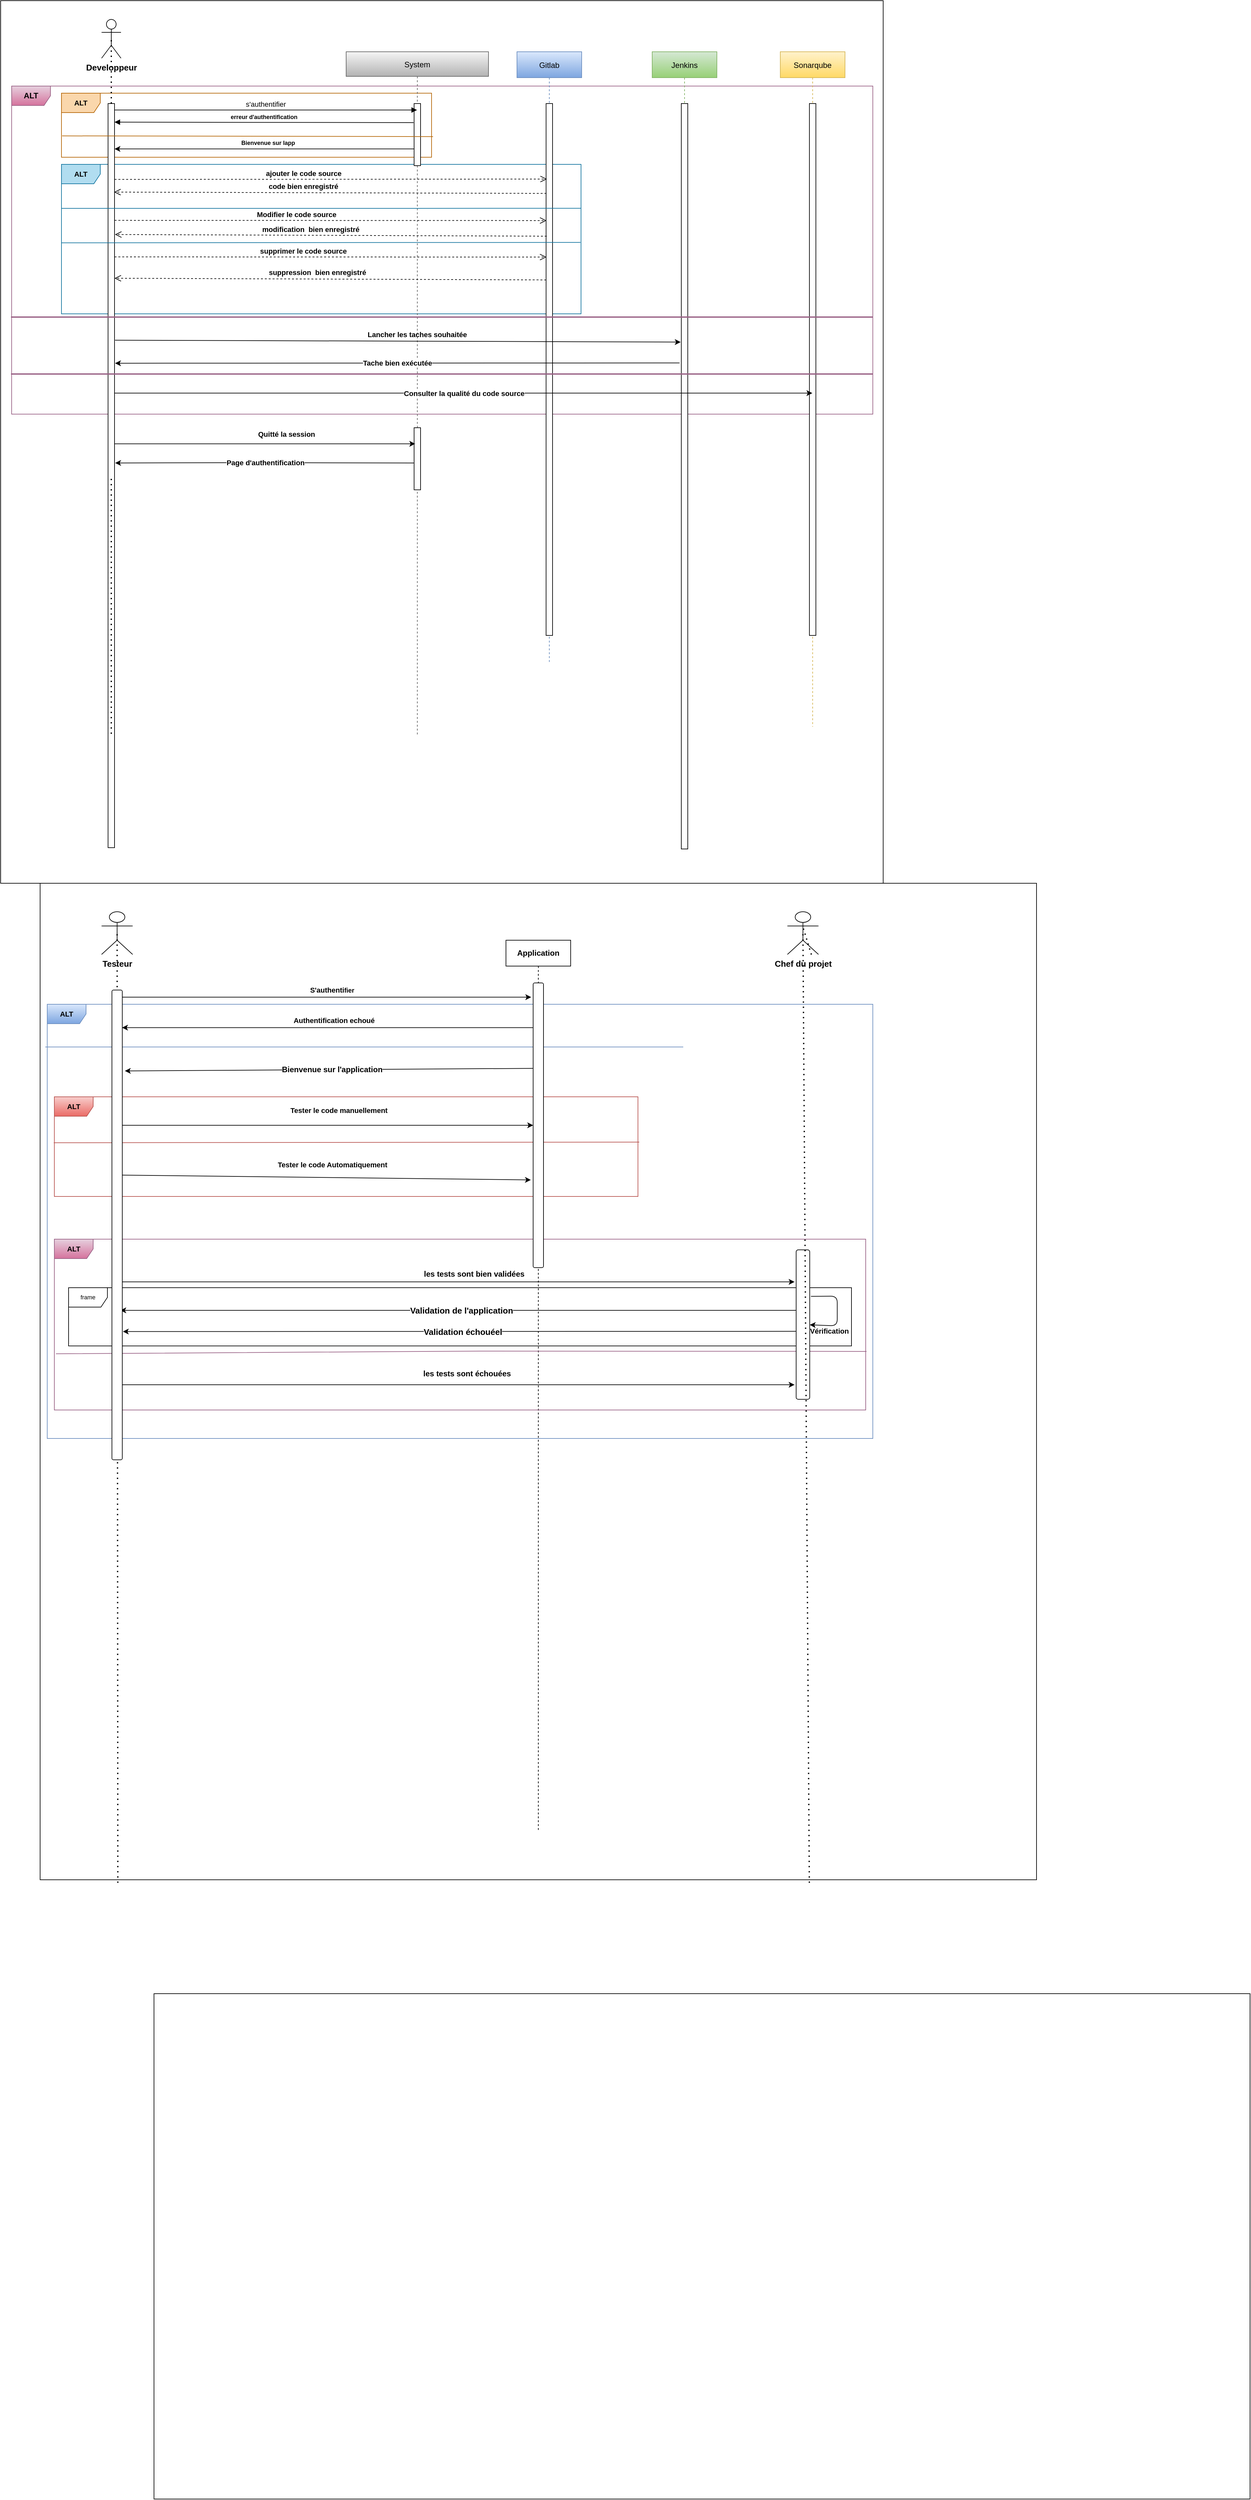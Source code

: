 <mxfile version="14.6.6" type="github">
  <diagram id="kgpKYQtTHZ0yAKxKKP6v" name="Page-1">
    <mxGraphModel dx="2523" dy="829" grid="1" gridSize="11" guides="1" tooltips="1" connect="1" arrows="1" fold="1" page="1" pageScale="1" pageWidth="850" pageHeight="1100" math="0" shadow="0">
      <root>
        <mxCell id="0" />
        <mxCell id="1" parent="0" />
        <mxCell id="TzjOciLROZBvNA4ipait-156" value="" style="rounded=0;whiteSpace=wrap;html=1;fontSize=9;strokeWidth=1;" vertex="1" parent="1">
          <mxGeometry x="231" y="3091" width="1694" height="781" as="geometry" />
        </mxCell>
        <mxCell id="TzjOciLROZBvNA4ipait-81" value="" style="whiteSpace=wrap;html=1;aspect=fixed;fontSize=9;strokeWidth=1;" vertex="1" parent="1">
          <mxGeometry x="55" y="1375" width="1540" height="1540" as="geometry" />
        </mxCell>
        <mxCell id="TzjOciLROZBvNA4ipait-79" value="" style="whiteSpace=wrap;html=1;aspect=fixed;fontSize=9;strokeWidth=1;" vertex="1" parent="1">
          <mxGeometry x="-6" y="11" width="1364" height="1364" as="geometry" />
        </mxCell>
        <mxCell id="TzjOciLROZBvNA4ipait-74" value="&lt;b&gt;&lt;font style=&quot;font-size: 12px&quot;&gt;ALT&lt;/font&gt;&lt;/b&gt;" style="shape=umlFrame;whiteSpace=wrap;html=1;fontSize=9;strokeWidth=1;fillColor=#e6d0de;strokeColor=#996185;gradientColor=#d5739d;" vertex="1" parent="1">
          <mxGeometry x="11" y="143" width="1331" height="507" as="geometry" />
        </mxCell>
        <mxCell id="TzjOciLROZBvNA4ipait-78" value="&lt;b&gt;&lt;font style=&quot;font-size: 11px&quot;&gt;ALT&lt;/font&gt;&lt;/b&gt;" style="shape=umlFrame;whiteSpace=wrap;html=1;fontSize=9;strokeWidth=1;fillColor=#b1ddf0;strokeColor=#10739e;" vertex="1" parent="1">
          <mxGeometry x="88" y="264" width="803" height="231" as="geometry" />
        </mxCell>
        <mxCell id="TzjOciLROZBvNA4ipait-77" value="&lt;b&gt;&lt;font style=&quot;font-size: 11px&quot;&gt;ALT&lt;/font&gt;&lt;/b&gt;" style="shape=umlFrame;whiteSpace=wrap;html=1;fontSize=9;strokeWidth=1;fillColor=#fad7ac;strokeColor=#b46504;" vertex="1" parent="1">
          <mxGeometry x="88" y="154" width="572" height="99" as="geometry" />
        </mxCell>
        <mxCell id="3nuBFxr9cyL0pnOWT2aG-5" value="System" style="shape=umlLifeline;perimeter=lifelinePerimeter;container=1;collapsible=0;recursiveResize=0;rounded=0;shadow=0;strokeWidth=1;size=38;gradientColor=#b3b3b3;fillColor=#f5f5f5;strokeColor=#666666;" parent="1" vertex="1">
          <mxGeometry x="528" y="90" width="220" height="1056" as="geometry" />
        </mxCell>
        <mxCell id="3nuBFxr9cyL0pnOWT2aG-6" value="" style="points=[];perimeter=orthogonalPerimeter;rounded=0;shadow=0;strokeWidth=1;" parent="3nuBFxr9cyL0pnOWT2aG-5" vertex="1">
          <mxGeometry x="105" y="80" width="10" height="96" as="geometry" />
        </mxCell>
        <mxCell id="TzjOciLROZBvNA4ipait-57" value="&lt;b&gt;&lt;font style=&quot;font-size: 11px&quot;&gt;Lancher les taches souhaitée&lt;/font&gt;&lt;/b&gt;" style="text;html=1;strokeColor=none;fillColor=none;align=center;verticalAlign=middle;whiteSpace=wrap;rounded=0;fontSize=9;" vertex="1" parent="3nuBFxr9cyL0pnOWT2aG-5">
          <mxGeometry y="427" width="220" height="20" as="geometry" />
        </mxCell>
        <mxCell id="TzjOciLROZBvNA4ipait-66" value="" style="points=[];perimeter=orthogonalPerimeter;rounded=0;shadow=0;strokeWidth=1;" vertex="1" parent="3nuBFxr9cyL0pnOWT2aG-5">
          <mxGeometry x="105" y="581" width="10" height="96" as="geometry" />
        </mxCell>
        <mxCell id="3nuBFxr9cyL0pnOWT2aG-8" value="s&#39;authentifier" style="verticalAlign=bottom;endArrow=block;shadow=0;strokeWidth=1;exitX=1;exitY=0;exitDx=0;exitDy=0;" parent="1" target="3nuBFxr9cyL0pnOWT2aG-5" edge="1">
          <mxGeometry relative="1" as="geometry">
            <mxPoint x="170.0" y="180" as="sourcePoint" />
            <mxPoint x="616" y="170" as="targetPoint" />
          </mxGeometry>
        </mxCell>
        <mxCell id="3nuBFxr9cyL0pnOWT2aG-9" value="erreur d&#39;authentification" style="verticalAlign=bottom;endArrow=block;shadow=0;strokeWidth=1;fontSize=9;labelBackgroundColor=none;fontStyle=1;exitX=-0.083;exitY=0.307;exitDx=0;exitDy=0;exitPerimeter=0;entryX=1.003;entryY=0.025;entryDx=0;entryDy=0;entryPerimeter=0;" parent="1" source="3nuBFxr9cyL0pnOWT2aG-6" target="TzjOciLROZBvNA4ipait-4" edge="1">
          <mxGeometry relative="1" as="geometry">
            <mxPoint x="616" y="199" as="sourcePoint" />
            <mxPoint x="187" y="199" as="targetPoint" />
          </mxGeometry>
        </mxCell>
        <mxCell id="TzjOciLROZBvNA4ipait-1" value="&lt;b&gt;&lt;font style=&quot;font-size: 13px&quot;&gt;Developpeur&lt;/font&gt;&lt;/b&gt;" style="shape=umlActor;verticalLabelPosition=bottom;verticalAlign=top;html=1;outlineConnect=0;" vertex="1" parent="1">
          <mxGeometry x="150" y="40" width="30" height="60" as="geometry" />
        </mxCell>
        <mxCell id="TzjOciLROZBvNA4ipait-7" value="" style="endArrow=none;dashed=1;html=1;dashPattern=1 3;strokeWidth=2;entryX=0.5;entryY=0.5;entryDx=0;entryDy=0;entryPerimeter=0;startArrow=none;" edge="1" parent="1" source="TzjOciLROZBvNA4ipait-4" target="TzjOciLROZBvNA4ipait-1">
          <mxGeometry width="50" height="50" relative="1" as="geometry">
            <mxPoint x="160" y="450" as="sourcePoint" />
            <mxPoint x="90" y="210" as="targetPoint" />
          </mxGeometry>
        </mxCell>
        <mxCell id="TzjOciLROZBvNA4ipait-4" value="" style="points=[];perimeter=orthogonalPerimeter;rounded=0;shadow=0;strokeWidth=1;" vertex="1" parent="1">
          <mxGeometry x="160" y="170" width="10" height="1150" as="geometry" />
        </mxCell>
        <mxCell id="TzjOciLROZBvNA4ipait-8" value="" style="endArrow=none;dashed=1;html=1;dashPattern=1 3;strokeWidth=2;entryX=0.5;entryY=0.5;entryDx=0;entryDy=0;entryPerimeter=0;" edge="1" parent="1" target="TzjOciLROZBvNA4ipait-4">
          <mxGeometry width="50" height="50" relative="1" as="geometry">
            <mxPoint x="165" y="1144" as="sourcePoint" />
            <mxPoint x="165" y="70" as="targetPoint" />
          </mxGeometry>
        </mxCell>
        <mxCell id="TzjOciLROZBvNA4ipait-14" value="" style="endArrow=none;html=1;entryX=1.004;entryY=0.678;entryDx=0;entryDy=0;entryPerimeter=0;fillColor=#fad7ac;strokeColor=#b46504;" edge="1" parent="1" target="TzjOciLROZBvNA4ipait-77">
          <mxGeometry width="50" height="50" relative="1" as="geometry">
            <mxPoint x="89" y="220" as="sourcePoint" />
            <mxPoint x="649.0" y="220" as="targetPoint" />
            <Array as="points" />
          </mxGeometry>
        </mxCell>
        <mxCell id="TzjOciLROZBvNA4ipait-15" value="" style="endArrow=classic;html=1;fontSize=9;exitX=0.055;exitY=0.731;exitDx=0;exitDy=0;exitPerimeter=0;" edge="1" parent="1" source="3nuBFxr9cyL0pnOWT2aG-6" target="TzjOciLROZBvNA4ipait-4">
          <mxGeometry width="50" height="50" relative="1" as="geometry">
            <mxPoint x="616" y="241" as="sourcePoint" />
            <mxPoint x="187" y="241" as="targetPoint" />
          </mxGeometry>
        </mxCell>
        <mxCell id="TzjOciLROZBvNA4ipait-16" value="&lt;b&gt;Bienvenue sur lapp&lt;/b&gt;" style="text;html=1;strokeColor=none;fillColor=none;align=center;verticalAlign=middle;whiteSpace=wrap;rounded=0;fontSize=9;" vertex="1" parent="1">
          <mxGeometry x="352" y="231" width="111" as="geometry" />
        </mxCell>
        <mxCell id="TzjOciLROZBvNA4ipait-17" value="Gitlab" style="shape=umlLifeline;perimeter=lifelinePerimeter;container=1;collapsible=0;recursiveResize=0;rounded=0;shadow=0;strokeWidth=1;gradientColor=#7ea6e0;fillColor=#dae8fc;strokeColor=#6c8ebf;" vertex="1" parent="1">
          <mxGeometry x="792" y="90" width="100" height="944" as="geometry" />
        </mxCell>
        <mxCell id="TzjOciLROZBvNA4ipait-18" value="" style="points=[];perimeter=orthogonalPerimeter;rounded=0;shadow=0;strokeWidth=1;" vertex="1" parent="TzjOciLROZBvNA4ipait-17">
          <mxGeometry x="45" y="80" width="10" height="822" as="geometry" />
        </mxCell>
        <mxCell id="TzjOciLROZBvNA4ipait-19" value="Jenkins" style="shape=umlLifeline;perimeter=lifelinePerimeter;container=1;collapsible=0;recursiveResize=0;rounded=0;shadow=0;strokeWidth=1;gradientColor=#97d077;fillColor=#d5e8d4;strokeColor=#82b366;" vertex="1" parent="1">
          <mxGeometry x="1001" y="90" width="100" height="1232" as="geometry" />
        </mxCell>
        <mxCell id="TzjOciLROZBvNA4ipait-20" value="" style="points=[];perimeter=orthogonalPerimeter;rounded=0;shadow=0;strokeWidth=1;" vertex="1" parent="TzjOciLROZBvNA4ipait-19">
          <mxGeometry x="45" y="80" width="10" height="1152" as="geometry" />
        </mxCell>
        <mxCell id="TzjOciLROZBvNA4ipait-21" value="Sonarqube" style="shape=umlLifeline;perimeter=lifelinePerimeter;container=1;collapsible=0;recursiveResize=0;rounded=0;shadow=0;strokeWidth=1;gradientColor=#ffd966;fillColor=#fff2cc;strokeColor=#d6b656;" vertex="1" parent="1">
          <mxGeometry x="1199" y="90" width="100" height="1043" as="geometry" />
        </mxCell>
        <mxCell id="TzjOciLROZBvNA4ipait-22" value="" style="points=[];perimeter=orthogonalPerimeter;rounded=0;shadow=0;strokeWidth=1;" vertex="1" parent="TzjOciLROZBvNA4ipait-21">
          <mxGeometry x="45" y="80" width="10" height="822" as="geometry" />
        </mxCell>
        <mxCell id="TzjOciLROZBvNA4ipait-28" value="" style="endArrow=none;html=1;labelBackgroundColor=#9999FF;fontSize=9;exitX=0;exitY=0.525;exitDx=0;exitDy=0;exitPerimeter=0;fillColor=#b1ddf0;strokeColor=#10739e;entryX=0.999;entryY=0.522;entryDx=0;entryDy=0;entryPerimeter=0;" edge="1" parent="1" source="TzjOciLROZBvNA4ipait-78" target="TzjOciLROZBvNA4ipait-78">
          <mxGeometry width="50" height="50" relative="1" as="geometry">
            <mxPoint x="308" y="369" as="sourcePoint" />
            <mxPoint x="358" y="319" as="targetPoint" />
          </mxGeometry>
        </mxCell>
        <mxCell id="TzjOciLROZBvNA4ipait-29" value="code bien enregistré" style="verticalAlign=bottom;endArrow=open;dashed=1;endSize=8;shadow=0;strokeWidth=1;labelBackgroundColor=none;fontStyle=1;exitX=0.062;exitY=0.169;exitDx=0;exitDy=0;exitPerimeter=0;entryX=0.934;entryY=0.119;entryDx=0;entryDy=0;entryPerimeter=0;" edge="1" parent="1" source="TzjOciLROZBvNA4ipait-18" target="TzjOciLROZBvNA4ipait-4">
          <mxGeometry x="0.124" y="-1" relative="1" as="geometry">
            <mxPoint x="176" y="309" as="targetPoint" />
            <mxPoint x="814" y="309" as="sourcePoint" />
            <mxPoint as="offset" />
          </mxGeometry>
        </mxCell>
        <mxCell id="TzjOciLROZBvNA4ipait-41" value="ajouter le code source" style="verticalAlign=bottom;endArrow=open;dashed=1;endSize=8;shadow=0;strokeWidth=1;labelBackgroundColor=none;fontStyle=1;entryX=0.131;entryY=0.142;entryDx=0;entryDy=0;entryPerimeter=0;exitX=1.003;exitY=0.102;exitDx=0;exitDy=0;exitPerimeter=0;" edge="1" parent="1" source="TzjOciLROZBvNA4ipait-4" target="TzjOciLROZBvNA4ipait-18">
          <mxGeometry x="-0.125" relative="1" as="geometry">
            <mxPoint x="814" y="286" as="targetPoint" />
            <mxPoint x="187" y="287" as="sourcePoint" />
            <mxPoint as="offset" />
          </mxGeometry>
        </mxCell>
        <mxCell id="TzjOciLROZBvNA4ipait-43" value="modification  bien enregistré" style="verticalAlign=bottom;endArrow=open;dashed=1;endSize=8;shadow=0;strokeWidth=1;labelBackgroundColor=none;fontStyle=1;entryX=1.072;entryY=0.176;entryDx=0;entryDy=0;entryPerimeter=0;" edge="1" parent="1" target="TzjOciLROZBvNA4ipait-4">
          <mxGeometry x="0.093" relative="1" as="geometry">
            <mxPoint x="187" y="375" as="targetPoint" />
            <mxPoint x="838" y="375" as="sourcePoint" />
            <mxPoint as="offset" />
          </mxGeometry>
        </mxCell>
        <mxCell id="TzjOciLROZBvNA4ipait-44" value="Modifier le code source" style="verticalAlign=bottom;endArrow=open;dashed=1;endSize=8;shadow=0;strokeWidth=1;labelBackgroundColor=none;fontStyle=1;entryX=0.062;entryY=0.22;entryDx=0;entryDy=0;entryPerimeter=0;exitX=1.003;exitY=0.157;exitDx=0;exitDy=0;exitPerimeter=0;" edge="1" parent="1" source="TzjOciLROZBvNA4ipait-4" target="TzjOciLROZBvNA4ipait-18">
          <mxGeometry x="-0.157" relative="1" as="geometry">
            <mxPoint x="803" y="352" as="targetPoint" />
            <mxPoint x="176" y="351" as="sourcePoint" />
            <mxPoint as="offset" />
          </mxGeometry>
        </mxCell>
        <mxCell id="TzjOciLROZBvNA4ipait-46" value="" style="endArrow=none;html=1;labelBackgroundColor=#9999FF;fontSize=9;entryX=1;entryY=0.294;entryDx=0;entryDy=0;entryPerimeter=0;fillColor=#b1ddf0;strokeColor=#10739e;" edge="1" parent="1" target="TzjOciLROZBvNA4ipait-78">
          <mxGeometry width="50" height="50" relative="1" as="geometry">
            <mxPoint x="88" y="332" as="sourcePoint" />
            <mxPoint x="825" y="332" as="targetPoint" />
          </mxGeometry>
        </mxCell>
        <mxCell id="TzjOciLROZBvNA4ipait-52" value="suppression  bien enregistré" style="verticalAlign=bottom;endArrow=open;dashed=1;endSize=8;shadow=0;strokeWidth=1;labelBackgroundColor=none;fontStyle=1;entryX=1.072;entryY=0.176;entryDx=0;entryDy=0;entryPerimeter=0;" edge="1" parent="1">
          <mxGeometry x="0.059" y="-1" relative="1" as="geometry">
            <mxPoint x="170.0" y="440.0" as="targetPoint" />
            <mxPoint x="837.28" y="442.6" as="sourcePoint" />
            <mxPoint as="offset" />
          </mxGeometry>
        </mxCell>
        <mxCell id="TzjOciLROZBvNA4ipait-53" value="supprimer le code source" style="verticalAlign=bottom;endArrow=open;dashed=1;endSize=8;shadow=0;strokeWidth=1;labelBackgroundColor=none;fontStyle=1;entryX=0.062;entryY=0.22;entryDx=0;entryDy=0;entryPerimeter=0;exitX=1.003;exitY=0.157;exitDx=0;exitDy=0;exitPerimeter=0;" edge="1" parent="1">
          <mxGeometry x="-0.125" relative="1" as="geometry">
            <mxPoint x="837.59" y="407.29" as="targetPoint" />
            <mxPoint x="170.0" y="407.0" as="sourcePoint" />
            <mxPoint as="offset" />
          </mxGeometry>
        </mxCell>
        <mxCell id="TzjOciLROZBvNA4ipait-55" style="edgeStyle=orthogonalEdgeStyle;rounded=0;orthogonalLoop=1;jettySize=auto;html=1;exitX=0.5;exitY=1;exitDx=0;exitDy=0;labelBackgroundColor=none;fontSize=9;" edge="1" parent="1">
          <mxGeometry relative="1" as="geometry">
            <mxPoint x="495.0" y="483" as="sourcePoint" />
            <mxPoint x="495.0" y="483" as="targetPoint" />
          </mxGeometry>
        </mxCell>
        <mxCell id="TzjOciLROZBvNA4ipait-56" value="" style="endArrow=classic;html=1;labelBackgroundColor=none;fontSize=9;exitX=1.083;exitY=0.318;exitDx=0;exitDy=0;exitPerimeter=0;entryX=-0.1;entryY=0.32;entryDx=0;entryDy=0;entryPerimeter=0;" edge="1" parent="1" source="TzjOciLROZBvNA4ipait-4" target="TzjOciLROZBvNA4ipait-20">
          <mxGeometry width="50" height="50" relative="1" as="geometry">
            <mxPoint x="363" y="622" as="sourcePoint" />
            <mxPoint x="413" y="572" as="targetPoint" />
          </mxGeometry>
        </mxCell>
        <mxCell id="TzjOciLROZBvNA4ipait-58" value="" style="endArrow=classic;html=1;labelBackgroundColor=none;fontSize=9;exitX=-0.267;exitY=0.348;exitDx=0;exitDy=0;exitPerimeter=0;entryX=1.083;entryY=0.349;entryDx=0;entryDy=0;entryPerimeter=0;" edge="1" parent="1" source="TzjOciLROZBvNA4ipait-20" target="TzjOciLROZBvNA4ipait-4">
          <mxGeometry relative="1" as="geometry">
            <mxPoint x="330" y="594" as="sourcePoint" />
            <mxPoint x="490" y="594" as="targetPoint" />
          </mxGeometry>
        </mxCell>
        <mxCell id="TzjOciLROZBvNA4ipait-59" value="&lt;b&gt;Tache bien&amp;nbsp;exécutée&lt;/b&gt;" style="edgeLabel;resizable=0;html=1;align=center;verticalAlign=middle;" connectable="0" vertex="1" parent="TzjOciLROZBvNA4ipait-58">
          <mxGeometry relative="1" as="geometry" />
        </mxCell>
        <mxCell id="TzjOciLROZBvNA4ipait-61" value="" style="endArrow=classic;html=1;labelBackgroundColor=none;fontSize=9;" edge="1" parent="1" target="TzjOciLROZBvNA4ipait-21">
          <mxGeometry relative="1" as="geometry">
            <mxPoint x="170" y="617.5" as="sourcePoint" />
            <mxPoint x="330" y="617.5" as="targetPoint" />
          </mxGeometry>
        </mxCell>
        <mxCell id="TzjOciLROZBvNA4ipait-62" value="&lt;b&gt;Consulter la qualité du code source&lt;/b&gt;" style="edgeLabel;resizable=0;html=1;align=center;verticalAlign=middle;" connectable="0" vertex="1" parent="TzjOciLROZBvNA4ipait-61">
          <mxGeometry relative="1" as="geometry" />
        </mxCell>
        <mxCell id="TzjOciLROZBvNA4ipait-64" value="" style="endArrow=classic;html=1;labelBackgroundColor=none;fontSize=9;entryX=0.171;entryY=0.259;entryDx=0;entryDy=0;entryPerimeter=0;" edge="1" parent="1" source="TzjOciLROZBvNA4ipait-4" target="TzjOciLROZBvNA4ipait-66">
          <mxGeometry width="50" height="50" relative="1" as="geometry">
            <mxPoint x="429" y="743" as="sourcePoint" />
            <mxPoint x="479" y="693" as="targetPoint" />
          </mxGeometry>
        </mxCell>
        <mxCell id="TzjOciLROZBvNA4ipait-67" value="" style="endArrow=classic;html=1;labelBackgroundColor=none;fontSize=9;entryX=1.1;entryY=0.483;entryDx=0;entryDy=0;entryPerimeter=0;exitX=0.029;exitY=0.568;exitDx=0;exitDy=0;exitPerimeter=0;" edge="1" parent="1" source="TzjOciLROZBvNA4ipait-66" target="TzjOciLROZBvNA4ipait-4">
          <mxGeometry relative="1" as="geometry">
            <mxPoint x="627" y="725" as="sourcePoint" />
            <mxPoint x="501" y="726" as="targetPoint" />
            <Array as="points">
              <mxPoint x="407" y="725" />
            </Array>
          </mxGeometry>
        </mxCell>
        <mxCell id="TzjOciLROZBvNA4ipait-68" value="&lt;b&gt;Page d&#39;authentification&lt;/b&gt;" style="edgeLabel;resizable=0;html=1;align=center;verticalAlign=middle;" connectable="0" vertex="1" parent="TzjOciLROZBvNA4ipait-67">
          <mxGeometry relative="1" as="geometry" />
        </mxCell>
        <mxCell id="TzjOciLROZBvNA4ipait-70" value="&lt;b&gt;&lt;font style=&quot;font-size: 11px&quot;&gt;Quitté la session&lt;/font&gt;&lt;/b&gt;" style="text;html=1;strokeColor=none;fillColor=none;align=center;verticalAlign=middle;whiteSpace=wrap;rounded=0;fontSize=9;" vertex="1" parent="1">
          <mxGeometry x="388" y="671" width="96" height="20" as="geometry" />
        </mxCell>
        <mxCell id="TzjOciLROZBvNA4ipait-75" value="" style="line;strokeWidth=2;html=1;fontSize=9;fillColor=#e6d0de;strokeColor=#996185;gradientColor=#d5739d;" vertex="1" parent="1">
          <mxGeometry x="10" y="495" width="1332" height="10" as="geometry" />
        </mxCell>
        <mxCell id="TzjOciLROZBvNA4ipait-76" value="" style="line;strokeWidth=2;html=1;fontSize=9;fillColor=#e6d0de;strokeColor=#996185;gradientColor=#d5739d;" vertex="1" parent="1">
          <mxGeometry x="10" y="583" width="1332" height="10" as="geometry" />
        </mxCell>
        <mxCell id="TzjOciLROZBvNA4ipait-82" value="&lt;b&gt;&lt;font style=&quot;font-size: 13px&quot;&gt;Testeur&lt;/font&gt;&lt;/b&gt;" style="shape=umlActor;verticalLabelPosition=bottom;verticalAlign=top;html=1;outlineConnect=0;fontSize=9;strokeWidth=1;" vertex="1" parent="1">
          <mxGeometry x="150" y="1419" width="48" height="66" as="geometry" />
        </mxCell>
        <mxCell id="TzjOciLROZBvNA4ipait-83" value="" style="endArrow=none;dashed=1;html=1;dashPattern=1 3;strokeWidth=2;labelBackgroundColor=none;fontSize=9;exitX=0.078;exitY=1.003;exitDx=0;exitDy=0;exitPerimeter=0;entryX=0.5;entryY=0.5;entryDx=0;entryDy=0;entryPerimeter=0;" edge="1" parent="1" source="TzjOciLROZBvNA4ipait-81" target="TzjOciLROZBvNA4ipait-82">
          <mxGeometry width="50" height="50" relative="1" as="geometry">
            <mxPoint x="132" y="1656" as="sourcePoint" />
            <mxPoint x="182" y="1606" as="targetPoint" />
          </mxGeometry>
        </mxCell>
        <mxCell id="TzjOciLROZBvNA4ipait-87" value="&lt;b&gt;&lt;font style=&quot;font-size: 12px&quot;&gt;Application&lt;/font&gt;&lt;/b&gt;" style="shape=umlLifeline;perimeter=lifelinePerimeter;whiteSpace=wrap;html=1;container=1;collapsible=0;recursiveResize=0;outlineConnect=0;fontSize=9;strokeWidth=1;" vertex="1" parent="1">
          <mxGeometry x="775" y="1463" width="100" height="1375" as="geometry" />
        </mxCell>
        <mxCell id="TzjOciLROZBvNA4ipait-95" value="&lt;b&gt;&lt;font style=&quot;font-size: 11px&quot;&gt;ALT&lt;/font&gt;&lt;/b&gt;" style="shape=umlFrame;whiteSpace=wrap;html=1;fontSize=9;strokeWidth=1;gradientColor=#7ea6e0;fillColor=#dae8fc;strokeColor=#6c8ebf;" vertex="1" parent="1">
          <mxGeometry x="66" y="1562" width="1276" height="671" as="geometry" />
        </mxCell>
        <mxCell id="TzjOciLROZBvNA4ipait-96" value="" style="endArrow=none;html=1;labelBackgroundColor=none;fontSize=9;gradientColor=#7ea6e0;fillColor=#dae8fc;strokeColor=#6c8ebf;" edge="1" parent="1">
          <mxGeometry width="50" height="50" relative="1" as="geometry">
            <mxPoint x="63" y="1628" as="sourcePoint" />
            <mxPoint x="1049" y="1628" as="targetPoint" />
          </mxGeometry>
        </mxCell>
        <mxCell id="TzjOciLROZBvNA4ipait-100" value="" style="endArrow=classic;html=1;labelBackgroundColor=none;fontSize=9;" edge="1" parent="1">
          <mxGeometry width="50" height="50" relative="1" as="geometry">
            <mxPoint x="176" y="1551" as="sourcePoint" />
            <mxPoint x="814" y="1551" as="targetPoint" />
          </mxGeometry>
        </mxCell>
        <mxCell id="TzjOciLROZBvNA4ipait-102" value="&lt;b&gt;&lt;font style=&quot;font-size: 11px&quot;&gt;Authentification echoué&lt;/font&gt;&lt;/b&gt;" style="endArrow=classic;html=1;labelBackgroundColor=none;fontSize=9;entryX=0.982;entryY=0.08;entryDx=0;entryDy=0;entryPerimeter=0;" edge="1" parent="1" source="TzjOciLROZBvNA4ipait-87" target="TzjOciLROZBvNA4ipait-152">
          <mxGeometry x="-0.018" y="-11" relative="1" as="geometry">
            <mxPoint x="374" y="1606" as="sourcePoint" />
            <mxPoint x="187" y="1595" as="targetPoint" />
            <mxPoint as="offset" />
          </mxGeometry>
        </mxCell>
        <mxCell id="TzjOciLROZBvNA4ipait-106" value="Label" style="endArrow=classic;html=1;labelBackgroundColor=none;fontSize=9;" edge="1" parent="1">
          <mxGeometry relative="1" as="geometry">
            <mxPoint x="825" y="1661" as="sourcePoint" />
            <mxPoint x="186" y="1665" as="targetPoint" />
            <Array as="points" />
          </mxGeometry>
        </mxCell>
        <mxCell id="TzjOciLROZBvNA4ipait-107" value="&lt;b&gt;&lt;font style=&quot;font-size: 12px&quot;&gt;Bienvenue sur l&#39;application&lt;/font&gt;&lt;/b&gt;" style="edgeLabel;resizable=0;html=1;align=center;verticalAlign=middle;" connectable="0" vertex="1" parent="TzjOciLROZBvNA4ipait-106">
          <mxGeometry relative="1" as="geometry" />
        </mxCell>
        <mxCell id="TzjOciLROZBvNA4ipait-112" value="&lt;b&gt;&lt;font style=&quot;font-size: 11px&quot;&gt;S&#39;authenti&lt;/font&gt;&lt;span style=&quot;font-size: 10px&quot;&gt;fier&lt;/span&gt;&lt;/b&gt;" style="text;html=1;strokeColor=none;fillColor=none;align=center;verticalAlign=middle;whiteSpace=wrap;rounded=0;fontSize=9;" vertex="1" parent="1">
          <mxGeometry x="463" y="1529" width="87" height="22" as="geometry" />
        </mxCell>
        <mxCell id="TzjOciLROZBvNA4ipait-113" value="&lt;b&gt;&lt;font style=&quot;font-size: 11px&quot;&gt;ALT&lt;/font&gt;&lt;/b&gt;" style="shape=umlFrame;whiteSpace=wrap;html=1;fontSize=9;strokeWidth=1;gradientColor=#ea6b66;fillColor=#f8cecc;strokeColor=#b85450;" vertex="1" parent="1">
          <mxGeometry x="77" y="1705" width="902" height="154" as="geometry" />
        </mxCell>
        <mxCell id="TzjOciLROZBvNA4ipait-119" value="&lt;b&gt;&lt;font style=&quot;font-size: 11px&quot;&gt;Tester le code manuellement&lt;/font&gt;&lt;/b&gt;" style="text;html=1;strokeColor=none;fillColor=none;align=center;verticalAlign=middle;whiteSpace=wrap;rounded=0;fontSize=9;" vertex="1" parent="1">
          <mxGeometry x="418" y="1716" width="198" height="20" as="geometry" />
        </mxCell>
        <mxCell id="TzjOciLROZBvNA4ipait-120" value="" style="endArrow=classic;html=1;labelBackgroundColor=none;fontSize=9;exitX=0.11;exitY=0.377;exitDx=0;exitDy=0;exitPerimeter=0;entryX=-0.221;entryY=0.692;entryDx=0;entryDy=0;entryPerimeter=0;" edge="1" parent="1" target="TzjOciLROZBvNA4ipait-153">
          <mxGeometry width="50" height="50" relative="1" as="geometry">
            <mxPoint x="180.0" y="1826.001" as="sourcePoint" />
            <mxPoint x="828.538" y="1826.001" as="targetPoint" />
          </mxGeometry>
        </mxCell>
        <mxCell id="TzjOciLROZBvNA4ipait-121" value="&lt;b&gt;&lt;font style=&quot;font-size: 11px&quot;&gt;Tester le code Automatiquement&lt;/font&gt;&lt;/b&gt;" style="text;html=1;strokeColor=none;fillColor=none;align=center;verticalAlign=middle;whiteSpace=wrap;rounded=0;fontSize=9;" vertex="1" parent="1">
          <mxGeometry x="407.5" y="1799.5" width="198" height="20" as="geometry" />
        </mxCell>
        <mxCell id="TzjOciLROZBvNA4ipait-122" value="" style="endArrow=none;html=1;labelBackgroundColor=none;fontSize=9;exitX=-0.001;exitY=0.461;exitDx=0;exitDy=0;exitPerimeter=0;gradientColor=#ea6b66;fillColor=#f8cecc;strokeColor=#b85450;" edge="1" parent="1" source="TzjOciLROZBvNA4ipait-113">
          <mxGeometry width="50" height="50" relative="1" as="geometry">
            <mxPoint x="231" y="1810" as="sourcePoint" />
            <mxPoint x="981" y="1775" as="targetPoint" />
          </mxGeometry>
        </mxCell>
        <mxCell id="TzjOciLROZBvNA4ipait-123" value="" style="endArrow=classic;html=1;labelBackgroundColor=none;fontSize=9;entryX=0;entryY=0.5;entryDx=0;entryDy=0;exitX=0.11;exitY=0.377;exitDx=0;exitDy=0;exitPerimeter=0;" edge="1" parent="1" target="TzjOciLROZBvNA4ipait-153">
          <mxGeometry width="50" height="50" relative="1" as="geometry">
            <mxPoint x="180" y="1749.001" as="sourcePoint" />
            <mxPoint x="828.538" y="1749.001" as="targetPoint" />
          </mxGeometry>
        </mxCell>
        <mxCell id="TzjOciLROZBvNA4ipait-126" value="" style="endArrow=none;dashed=1;html=1;dashPattern=1 3;strokeWidth=2;labelBackgroundColor=none;fontSize=9;exitX=0.772;exitY=1.003;exitDx=0;exitDy=0;exitPerimeter=0;entryX=0.5;entryY=0.5;entryDx=0;entryDy=0;entryPerimeter=0;startArrow=none;" edge="1" parent="1" source="TzjOciLROZBvNA4ipait-125">
          <mxGeometry width="50" height="50" relative="1" as="geometry">
            <mxPoint x="1234.56" y="2941.62" as="sourcePoint" />
            <mxPoint x="1233.44" y="1441" as="targetPoint" />
          </mxGeometry>
        </mxCell>
        <mxCell id="TzjOciLROZBvNA4ipait-128" value="&lt;b&gt;&lt;font style=&quot;font-size: 11px&quot;&gt;ALT&lt;/font&gt;&lt;/b&gt;" style="shape=umlFrame;whiteSpace=wrap;html=1;fontSize=9;strokeWidth=1;gradientColor=#d5739d;fillColor=#e6d0de;strokeColor=#996185;" vertex="1" parent="1">
          <mxGeometry x="77" y="1925" width="1254" height="264" as="geometry" />
        </mxCell>
        <mxCell id="TzjOciLROZBvNA4ipait-129" value="" style="endArrow=classic;html=1;labelBackgroundColor=none;fontSize=9;" edge="1" parent="1">
          <mxGeometry width="50" height="50" relative="1" as="geometry">
            <mxPoint x="176" y="1991" as="sourcePoint" />
            <mxPoint x="1221" y="1991" as="targetPoint" />
          </mxGeometry>
        </mxCell>
        <mxCell id="TzjOciLROZBvNA4ipait-130" value="&lt;b&gt;&lt;font style=&quot;font-size: 12px&quot;&gt;les tests sont bien validées&lt;/font&gt;&lt;/b&gt;" style="text;html=1;strokeColor=none;fillColor=none;align=center;verticalAlign=middle;whiteSpace=wrap;rounded=0;fontSize=9;" vertex="1" parent="1">
          <mxGeometry x="638" y="1969" width="176" height="20" as="geometry" />
        </mxCell>
        <mxCell id="TzjOciLROZBvNA4ipait-131" value="" style="endArrow=classic;html=1;labelBackgroundColor=none;fontSize=9;" edge="1" parent="1">
          <mxGeometry width="50" height="50" relative="1" as="geometry">
            <mxPoint x="180" y="2150" as="sourcePoint" />
            <mxPoint x="1221" y="2150" as="targetPoint" />
          </mxGeometry>
        </mxCell>
        <mxCell id="TzjOciLROZBvNA4ipait-132" value="&lt;b&gt;&lt;font style=&quot;font-size: 12px&quot;&gt;les tests sont échouées&lt;/font&gt;&lt;/b&gt;" style="text;html=1;strokeColor=none;fillColor=none;align=center;verticalAlign=middle;whiteSpace=wrap;rounded=0;fontSize=9;" vertex="1" parent="1">
          <mxGeometry x="627" y="2123" width="176" height="20" as="geometry" />
        </mxCell>
        <mxCell id="TzjOciLROZBvNA4ipait-133" value="frame" style="shape=umlFrame;whiteSpace=wrap;html=1;fontSize=9;strokeWidth=1;" vertex="1" parent="1">
          <mxGeometry x="99" y="2000" width="1210" height="90" as="geometry" />
        </mxCell>
        <mxCell id="TzjOciLROZBvNA4ipait-134" value="" style="endArrow=classic;html=1;labelBackgroundColor=none;fontSize=9;" edge="1" parent="1">
          <mxGeometry relative="1" as="geometry">
            <mxPoint x="1232" y="2035" as="sourcePoint" />
            <mxPoint x="179" y="2035" as="targetPoint" />
          </mxGeometry>
        </mxCell>
        <mxCell id="TzjOciLROZBvNA4ipait-135" value="&lt;b&gt;&lt;font style=&quot;font-size: 13px&quot;&gt;Validation de l&#39;application&lt;/font&gt;&lt;/b&gt;" style="edgeLabel;resizable=0;html=1;align=center;verticalAlign=middle;" connectable="0" vertex="1" parent="TzjOciLROZBvNA4ipait-134">
          <mxGeometry relative="1" as="geometry" />
        </mxCell>
        <mxCell id="TzjOciLROZBvNA4ipait-137" value="" style="endArrow=classic;html=1;labelBackgroundColor=none;fontSize=9;exitX=0.972;exitY=0.389;exitDx=0;exitDy=0;exitPerimeter=0;entryX=1.055;entryY=0.727;entryDx=0;entryDy=0;entryPerimeter=0;" edge="1" parent="1" target="TzjOciLROZBvNA4ipait-152">
          <mxGeometry relative="1" as="geometry">
            <mxPoint x="1232.202" y="2067.41" as="sourcePoint" />
            <mxPoint x="198" y="2067" as="targetPoint" />
          </mxGeometry>
        </mxCell>
        <mxCell id="TzjOciLROZBvNA4ipait-138" value="&lt;b&gt;&lt;font style=&quot;font-size: 13px&quot;&gt;Validation échouéel&lt;/font&gt;&lt;/b&gt;" style="edgeLabel;resizable=0;html=1;align=center;verticalAlign=middle;" connectable="0" vertex="1" parent="TzjOciLROZBvNA4ipait-137">
          <mxGeometry relative="1" as="geometry" />
        </mxCell>
        <mxCell id="TzjOciLROZBvNA4ipait-144" value="" style="endArrow=none;html=1;labelBackgroundColor=none;fontSize=9;exitX=0.002;exitY=0.671;exitDx=0;exitDy=0;exitPerimeter=0;entryX=1.001;entryY=0.657;entryDx=0;entryDy=0;entryPerimeter=0;gradientColor=#d5739d;fillColor=#e6d0de;strokeColor=#996185;" edge="1" parent="1" source="TzjOciLROZBvNA4ipait-128" target="TzjOciLROZBvNA4ipait-128">
          <mxGeometry width="50" height="50" relative="1" as="geometry">
            <mxPoint x="352" y="2151" as="sourcePoint" />
            <mxPoint x="402" y="2101" as="targetPoint" />
            <Array as="points">
              <mxPoint x="726" y="2098" />
            </Array>
          </mxGeometry>
        </mxCell>
        <mxCell id="TzjOciLROZBvNA4ipait-148" value="" style="rounded=1;whiteSpace=wrap;html=1;fontSize=9;strokeWidth=1;" vertex="1" parent="1">
          <mxGeometry x="1223.5" y="1941.5" width="21" height="231" as="geometry" />
        </mxCell>
        <mxCell id="TzjOciLROZBvNA4ipait-149" value="" style="endArrow=classic;html=1;labelBackgroundColor=none;fontSize=9;exitX=1.091;exitY=0.311;exitDx=0;exitDy=0;exitPerimeter=0;" edge="1" parent="1" source="TzjOciLROZBvNA4ipait-148" target="TzjOciLROZBvNA4ipait-148">
          <mxGeometry width="50" height="50" relative="1" as="geometry">
            <mxPoint x="1254" y="2063" as="sourcePoint" />
            <mxPoint x="1298" y="2024" as="targetPoint" />
            <Array as="points">
              <mxPoint x="1287" y="2013" />
              <mxPoint x="1287" y="2059" />
            </Array>
          </mxGeometry>
        </mxCell>
        <mxCell id="TzjOciLROZBvNA4ipait-150" value="&lt;b&gt;&lt;font style=&quot;font-size: 11px&quot;&gt;Vérification&lt;/font&gt;&lt;/b&gt;" style="text;html=1;strokeColor=none;fillColor=none;align=center;verticalAlign=middle;whiteSpace=wrap;rounded=0;fontSize=9;" vertex="1" parent="1">
          <mxGeometry x="1255" y="2057" width="40" height="20" as="geometry" />
        </mxCell>
        <mxCell id="TzjOciLROZBvNA4ipait-152" value="" style="rounded=1;whiteSpace=wrap;html=1;fontSize=9;strokeWidth=1;" vertex="1" parent="1">
          <mxGeometry x="166" y="1540" width="16" height="726" as="geometry" />
        </mxCell>
        <mxCell id="TzjOciLROZBvNA4ipait-153" value="" style="rounded=1;whiteSpace=wrap;html=1;fontSize=9;strokeWidth=1;" vertex="1" parent="1">
          <mxGeometry x="817" y="1529" width="16" height="440" as="geometry" />
        </mxCell>
        <mxCell id="TzjOciLROZBvNA4ipait-125" value="&lt;b&gt;&lt;font style=&quot;font-size: 13px&quot;&gt;Chef du projet&lt;/font&gt;&lt;/b&gt;" style="shape=umlActor;verticalLabelPosition=bottom;verticalAlign=top;html=1;outlineConnect=0;fontSize=9;strokeWidth=1;" vertex="1" parent="1">
          <mxGeometry x="1210" y="1419" width="48" height="66" as="geometry" />
        </mxCell>
        <mxCell id="TzjOciLROZBvNA4ipait-155" value="" style="endArrow=none;dashed=1;html=1;dashPattern=1 3;strokeWidth=2;labelBackgroundColor=none;fontSize=9;exitX=0.772;exitY=1.003;exitDx=0;exitDy=0;exitPerimeter=0;entryX=0.5;entryY=0.5;entryDx=0;entryDy=0;entryPerimeter=0;" edge="1" parent="1" source="TzjOciLROZBvNA4ipait-81" target="TzjOciLROZBvNA4ipait-125">
          <mxGeometry width="50" height="50" relative="1" as="geometry">
            <mxPoint x="1243.88" y="2919.62" as="sourcePoint" />
            <mxPoint x="1233.44" y="1441" as="targetPoint" />
          </mxGeometry>
        </mxCell>
      </root>
    </mxGraphModel>
  </diagram>
</mxfile>

